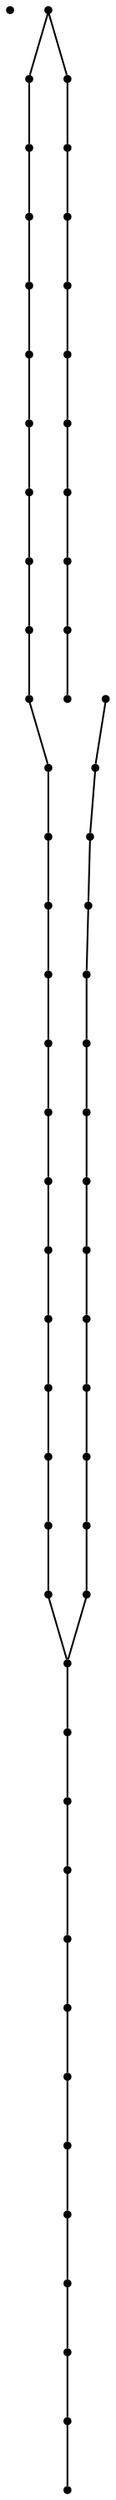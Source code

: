 graph {
  node [shape=point,comment="{\"directed\":false,\"doi\":\"10.1007/11618058_3\",\"figure\":\"2 (2)\"}"]

  v0 [pos="473.52662268350286,1735.7655207316075"]
  v1 [pos="468.46943586482564,1741.4946873982742"]
  v2 [pos="464.46139057957845,1745.9238370259595"]
  v3 [pos="459.50214048873545,1751.2738545735672"]
  v4 [pos="453.6229242369186,1757.4227968851721"]
  v5 [pos="446.8622853833575,1764.2332077026363"]
  v6 [pos="439.2650470112645,1771.5571721394854"]
  v7 [pos="430.8801496638808,1779.228019714355"]
  v8 [pos="421.76595317042154,1787.0738347371416"]
  v9 [pos="411.98080146257263,1794.9197133382154"]
  v10 [pos="401.5882449127906,1802.5904973347976"]
  v11 [pos="390.66328806322673,1809.9145253499344"]
  v12 [pos="379.2736782340116,1816.7238553365069"]
  v13 [pos="367.49856922238365,1822.8665669759107"]
  v14 [pos="361.8475222565407,1849.511337280273"]
  v15 [pos="361.0713333484738,1801.558176676432"]
  v16 [pos="355.9255813953488,1874.9103546142574"]
  v17 [pos="354.3836323582849,1779.7613779703772"]
  v18 [pos="349.7723473837209,1898.648897806803"]
  v19 [pos="347.4886037427326,1757.8061103820796"]
  v20 [pos="343.42637967841574,1920.3405380249017"]
  v21 [pos="340.4341626544332,1736.0290527343745"]
  v22 [pos="336.9251726017442,1939.6457354227698"]
  v23 [pos="333.27448787245635,1714.7738774617508"]
  v24 [pos="330.3187318313953,1956.2603314717608"]
  v25 [pos="326.061691497093,1694.378026326497"]
  v26 [pos="323.6445834847384,1969.9280420939124"]
  v27 [pos="318.8509776980378,1675.168673197428"]
  v28 [pos="316.9537427325581,1980.4488499959307"]
  v29 [pos="311.69548396620644,1657.4644724527989"]
  v30 [pos="310.2868834029797,1987.6738866170244"]
  v31 [pos="304.64729060683135,1641.5613492329908"]
  v32 [pos="303.6939873273983,1991.5144920349117"]
  v33 [pos="297.7595510083575,1627.733262379964"]
  v34 [pos="297.2219601653343,1991.9332504272456"]
  v35 [pos="291.08435342478197,1616.224892934163"]
  v36 [pos="290.9134947311046,1988.9571507771805"]
  v37 [pos="284.6727448219477,1607.2477976481116"]
  v38 [pos="284.8165220748547,1982.6655387878413"]
  v39 [pos="278.97689067042154,1973.1915473937984"]
  v40 [pos="278.5684831486192,1600.973828633626"]
  v41 [pos="273.434201262718,1960.7207616170242"]
  v42 [pos="272.81845021802326,1597.5363413492835"]
  v43 [pos="268.2332252679869,1945.4863866170244"]
  v44 [pos="263.4115007267442,1927.76444753011"]
  v45 [pos="262.5488372093023,1599.4863510131831"]
  v46 [pos="259.00755927507265,1907.8686396280918"]
  v47 [pos="258.1032164107922,1604.9144744873042"]
  v48 [pos="255.05577534520347,1886.1447016398106"]
  v49 [pos="254.15977470930233,1613.2540384928382"]
  v50 [pos="251.58846066497094,1862.965520222981"]
  v51 [pos="250.74559751998544,1624.4103113810218"]
  v52 [pos="248.63374591206394,1838.7207031249995"]
  v53 [pos="247.8836051053779,1638.2331848144527"]
  v54 [pos="245.59568041424419,1654.535293579101"]
  v55 [pos="246.2166378997093,1813.818677266438"]
  v56 [pos="243.8953601925872,1673.0780283610022"]
  v57 [pos="244.3579464934593,1788.6655171712234"]
  v58 [pos="242.7878667787064,1693.5873985290523"]
  v59 [pos="243.07437999636628,1763.670762379964"]
  v60 [pos="242.28257176598837,1715.7561302185054"]
  v61 [pos="242.37945925690408,1739.2394701639805"]

  v60 -- v58 [id="-3",pos="242.28257176598837,1715.7561302185054 242.7878667787064,1693.5873985290523 242.7878667787064,1693.5873985290523 242.7878667787064,1693.5873985290523"]
  v61 -- v60 [id="-4",pos="242.37945925690408,1739.2394701639805 242.28257176598837,1715.7561302185054 242.28257176598837,1715.7561302185054 242.28257176598837,1715.7561302185054"]
  v58 -- v56 [id="-7",pos="242.7878667787064,1693.5873985290523 243.8953601925872,1673.0780283610022 243.8953601925872,1673.0780283610022 243.8953601925872,1673.0780283610022"]
  v59 -- v61 [id="-8",pos="243.07437999636628,1763.670762379964 242.37945925690408,1739.2394701639805 242.37945925690408,1739.2394701639805 242.37945925690408,1739.2394701639805"]
  v56 -- v54 [id="-18",pos="243.8953601925872,1673.0780283610022 245.59568041424419,1654.535293579101 245.59568041424419,1654.535293579101 245.59568041424419,1654.535293579101"]
  v59 -- v57 [id="-19",pos="243.07437999636628,1763.670762379964 244.3579464934593,1788.6655171712234 244.3579464934593,1788.6655171712234 244.3579464934593,1788.6655171712234"]
  v57 -- v55 [id="-26",pos="244.3579464934593,1788.6655171712234 246.2166378997093,1813.818677266438 246.2166378997093,1813.818677266438 246.2166378997093,1813.818677266438"]
  v54 -- v53 [id="-27",pos="245.59568041424419,1654.535293579101 247.8836051053779,1638.2331848144527 247.8836051053779,1638.2331848144527 247.8836051053779,1638.2331848144527"]
  v55 -- v52 [id="-33",pos="246.2166378997093,1813.818677266438 248.63374591206394,1838.7207031249995 248.63374591206394,1838.7207031249995 248.63374591206394,1838.7207031249995"]
  v53 -- v51 [id="-36",pos="247.8836051053779,1638.2331848144527 250.74559751998544,1624.4103113810218 250.74559751998544,1624.4103113810218 250.74559751998544,1624.4103113810218"]
  v52 -- v50 [id="-41",pos="248.63374591206394,1838.7207031249995 251.58846066497094,1862.965520222981 251.58846066497094,1862.965520222981 251.58846066497094,1862.965520222981"]
  v51 -- v49 [id="-45",pos="250.74559751998544,1624.4103113810218 254.15977470930233,1613.2540384928382 254.15977470930233,1613.2540384928382 254.15977470930233,1613.2540384928382"]
  v50 -- v48 [id="-49",pos="251.58846066497094,1862.965520222981 255.05577534520347,1886.1447016398106 255.05577534520347,1886.1447016398106 255.05577534520347,1886.1447016398106"]
  v49 -- v47 [id="-53",pos="254.15977470930233,1613.2540384928382 258.1032164107922,1604.9144744873042 258.1032164107922,1604.9144744873042 258.1032164107922,1604.9144744873042"]
  v48 -- v46 [id="-57",pos="255.05577534520347,1886.1447016398106 259.00755927507265,1907.8686396280918 259.00755927507265,1907.8686396280918 259.00755927507265,1907.8686396280918"]
  v47 -- v45 [id="-63",pos="258.1032164107922,1604.9144744873042 262.5488372093023,1599.4863510131831 262.5488372093023,1599.4863510131831 262.5488372093023,1599.4863510131831"]
  v46 -- v44 [id="-64",pos="259.00755927507265,1907.8686396280918 263.4115007267442,1927.76444753011 263.4115007267442,1927.76444753011 263.4115007267442,1927.76444753011"]
  v44 -- v43 [id="-71",pos="263.4115007267442,1927.76444753011 268.2332252679869,1945.4863866170244 268.2332252679869,1945.4863866170244 268.2332252679869,1945.4863866170244"]
  v43 -- v41 [id="-79",pos="268.2332252679869,1945.4863866170244 273.434201262718,1960.7207616170242 273.434201262718,1960.7207616170242 273.434201262718,1960.7207616170242"]
  v41 -- v39 [id="-88",pos="273.434201262718,1960.7207616170242 278.97689067042154,1973.1915473937984 278.97689067042154,1973.1915473937984 278.97689067042154,1973.1915473937984"]
  v42 -- v40 [id="-89",pos="272.81845021802326,1597.5363413492835 278.5684831486192,1600.973828633626 278.5684831486192,1600.973828633626 278.5684831486192,1600.973828633626"]
  v40 -- v37 [id="-96",pos="278.5684831486192,1600.973828633626 284.6727448219477,1607.2477976481116 284.6727448219477,1607.2477976481116 284.6727448219477,1607.2477976481116"]
  v39 -- v38 [id="-97",pos="278.97689067042154,1973.1915473937984 284.8165220748547,1982.6655387878413 284.8165220748547,1982.6655387878413 284.8165220748547,1982.6655387878413"]
  v37 -- v35 [id="-104",pos="284.6727448219477,1607.2477976481116 291.08435342478197,1616.224892934163 291.08435342478197,1616.224892934163 291.08435342478197,1616.224892934163"]
  v38 -- v36 [id="-105",pos="284.8165220748547,1982.6655387878413 290.9134947311046,1988.9571507771805 290.9134947311046,1988.9571507771805 290.9134947311046,1988.9571507771805"]
  v35 -- v33 [id="-111",pos="291.08435342478197,1616.224892934163 297.7595510083575,1627.733262379964 297.7595510083575,1627.733262379964 297.7595510083575,1627.733262379964"]
  v36 -- v34 [id="-113",pos="290.9134947311046,1988.9571507771805 297.2219601653343,1991.9332504272456 297.2219601653343,1991.9332504272456 297.2219601653343,1991.9332504272456"]
  v33 -- v31 [id="-119",pos="297.7595510083575,1627.733262379964 304.64729060683135,1641.5613492329908 304.64729060683135,1641.5613492329908 304.64729060683135,1641.5613492329908"]
  v34 -- v32 [id="-120",pos="297.2219601653343,1991.9332504272456 303.6939873273983,1991.5144920349117 303.6939873273983,1991.5144920349117 303.6939873273983,1991.5144920349117"]
  v32 -- v30 [id="-127",pos="303.6939873273983,1991.5144920349117 310.2868834029797,1987.6738866170244 310.2868834029797,1987.6738866170244 310.2868834029797,1987.6738866170244"]
  v31 -- v29 [id="-129",pos="304.64729060683135,1641.5613492329908 311.69548396620644,1657.4644724527989 311.69548396620644,1657.4644724527989 311.69548396620644,1657.4644724527989"]
  v30 -- v28 [id="-134",pos="310.2868834029797,1987.6738866170244 316.9537427325581,1980.4488499959307 316.9537427325581,1980.4488499959307 316.9537427325581,1980.4488499959307"]
  v29 -- v27 [id="-137",pos="311.69548396620644,1657.4644724527989 318.8509776980378,1675.168673197428 318.8509776980378,1675.168673197428 318.8509776980378,1675.168673197428"]
  v28 -- v26 [id="-141",pos="316.9537427325581,1980.4488499959307 323.6445834847384,1969.9280420939124 323.6445834847384,1969.9280420939124 323.6445834847384,1969.9280420939124"]
  v27 -- v25 [id="-145",pos="318.8509776980378,1675.168673197428 326.061691497093,1694.378026326497 326.061691497093,1694.378026326497 326.061691497093,1694.378026326497"]
  v26 -- v24 [id="-148",pos="323.6445834847384,1969.9280420939124 330.3187318313953,1956.2603314717608 330.3187318313953,1956.2603314717608 330.3187318313953,1956.2603314717608"]
  v25 -- v23 [id="-153",pos="326.061691497093,1694.378026326497 333.27448787245635,1714.7738774617508 333.27448787245635,1714.7738774617508 333.27448787245635,1714.7738774617508"]
  v24 -- v22 [id="-156",pos="330.3187318313953,1956.2603314717608 336.9251726017442,1939.6457354227698 336.9251726017442,1939.6457354227698 336.9251726017442,1939.6457354227698"]
  v23 -- v21 [id="-161",pos="333.27448787245635,1714.7738774617508 340.4341626544332,1736.0290527343745 340.4341626544332,1736.0290527343745 340.4341626544332,1736.0290527343745"]
  v22 -- v20 [id="-164",pos="336.9251726017442,1939.6457354227698 343.42637967841574,1920.3405380249017 343.42637967841574,1920.3405380249017 343.42637967841574,1920.3405380249017"]
  v21 -- v19 [id="-169",pos="340.4341626544332,1736.0290527343745 347.4886037427326,1757.8061103820796 347.4886037427326,1757.8061103820796 347.4886037427326,1757.8061103820796"]
  v20 -- v18 [id="-172",pos="343.42637967841574,1920.3405380249017 349.7723473837209,1898.648897806803 349.7723473837209,1898.648897806803 349.7723473837209,1898.648897806803"]
  v19 -- v17 [id="-178",pos="347.4886037427326,1757.8061103820796 354.3836323582849,1779.7613779703772 354.3836323582849,1779.7613779703772 354.3836323582849,1779.7613779703772"]
  v18 -- v16 [id="-180",pos="349.7723473837209,1898.648897806803 355.9255813953488,1874.9103546142574 355.9255813953488,1874.9103546142574 355.9255813953488,1874.9103546142574"]
  v17 -- v15 [id="-186",pos="354.3836323582849,1779.7613779703772 361.0713333484738,1801.558176676432 361.0713333484738,1801.558176676432 361.0713333484738,1801.558176676432"]
  v16 -- v14 [id="-188",pos="355.9255813953488,1874.9103546142574 361.8475222565407,1849.511337280273 361.8475222565407,1849.511337280273 361.8475222565407,1849.511337280273"]
  v14 -- v13 [id="-195",pos="361.8475222565407,1849.511337280273 367.49856922238365,1822.8665669759107 367.49856922238365,1822.8665669759107 367.49856922238365,1822.8665669759107"]
  v15 -- v13 [id="-196",pos="361.0713333484738,1801.558176676432 367.49856922238365,1822.8665669759107 367.49856922238365,1822.8665669759107 367.49856922238365,1822.8665669759107"]
  v13 -- v12 [id="-202",pos="367.49856922238365,1822.8665669759107 379.2736782340116,1816.7238553365069 379.2736782340116,1816.7238553365069 379.2736782340116,1816.7238553365069"]
  v12 -- v11 [id="-206",pos="379.2736782340116,1816.7238553365069 390.66328806322673,1809.9145253499344 390.66328806322673,1809.9145253499344 390.66328806322673,1809.9145253499344"]
  v11 -- v10 [id="-210",pos="390.66328806322673,1809.9145253499344 401.5882449127906,1802.5904973347976 401.5882449127906,1802.5904973347976 401.5882449127906,1802.5904973347976"]
  v10 -- v9 [id="-214",pos="401.5882449127906,1802.5904973347976 411.98080146257263,1794.9197133382154 411.98080146257263,1794.9197133382154 411.98080146257263,1794.9197133382154"]
  v9 -- v8 [id="-218",pos="411.98080146257263,1794.9197133382154 421.76595317042154,1787.0738347371416 421.76595317042154,1787.0738347371416 421.76595317042154,1787.0738347371416"]
  v8 -- v7 [id="-222",pos="421.76595317042154,1787.0738347371416 430.8801496638808,1779.228019714355 430.8801496638808,1779.228019714355 430.8801496638808,1779.228019714355"]
  v7 -- v6 [id="-226",pos="430.8801496638808,1779.228019714355 439.2650470112645,1771.5571721394854 439.2650470112645,1771.5571721394854 439.2650470112645,1771.5571721394854"]
  v6 -- v5 [id="-230",pos="439.2650470112645,1771.5571721394854 446.8622853833575,1764.2332077026363 446.8622853833575,1764.2332077026363 446.8622853833575,1764.2332077026363"]
  v5 -- v4 [id="-234",pos="446.8622853833575,1764.2332077026363 453.6229242369186,1757.4227968851721 453.6229242369186,1757.4227968851721 453.6229242369186,1757.4227968851721"]
  v4 -- v3 [id="-238",pos="453.6229242369186,1757.4227968851721 459.50214048873545,1751.2738545735672 459.50214048873545,1751.2738545735672 459.50214048873545,1751.2738545735672"]
  v3 -- v2 [id="-242",pos="459.50214048873545,1751.2738545735672 464.46139057957845,1745.9238370259595 464.46139057957845,1745.9238370259595 464.46139057957845,1745.9238370259595"]
  v2 -- v1 [id="-246",pos="464.46139057957845,1745.9238370259595 468.46943586482564,1741.4946873982742 468.46943586482564,1741.4946873982742 468.46943586482564,1741.4946873982742"]
}